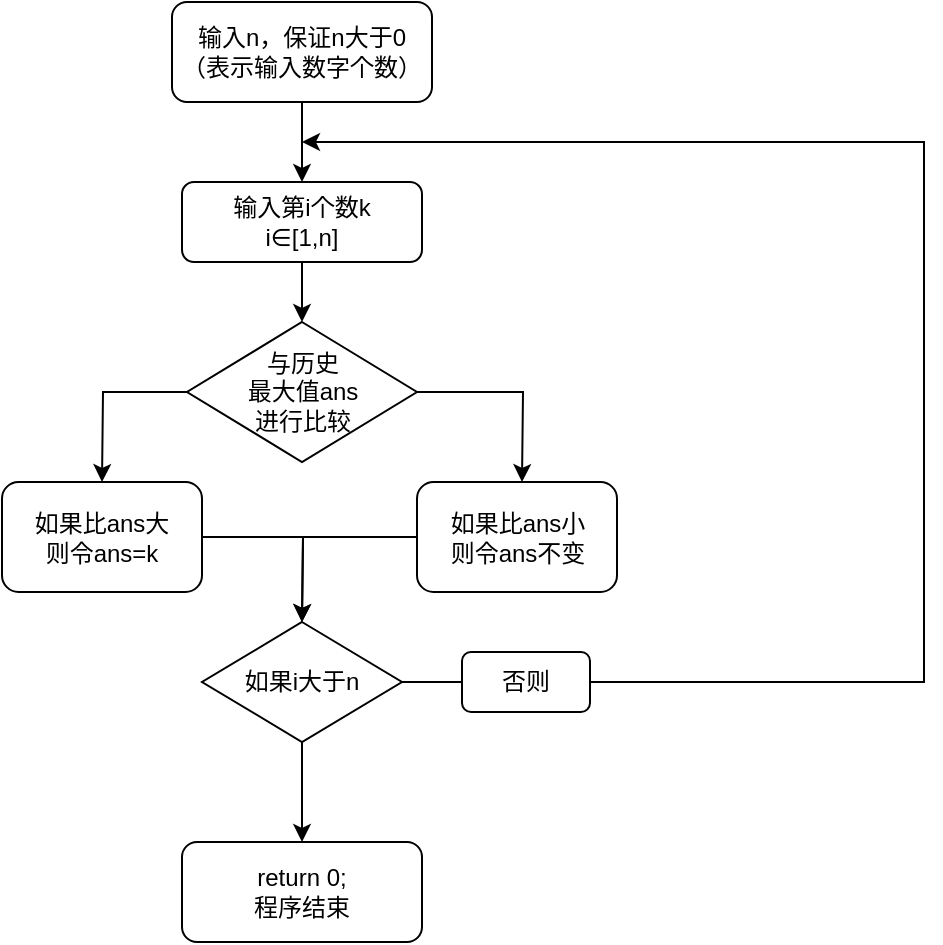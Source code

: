 <mxfile version="23.1.5" type="device">
  <diagram id="C5RBs43oDa-KdzZeNtuy" name="Page-1">
    <mxGraphModel dx="1036" dy="614" grid="1" gridSize="10" guides="1" tooltips="1" connect="1" arrows="1" fold="1" page="1" pageScale="1" pageWidth="827" pageHeight="1169" math="0" shadow="0">
      <root>
        <mxCell id="WIyWlLk6GJQsqaUBKTNV-0" />
        <mxCell id="WIyWlLk6GJQsqaUBKTNV-1" parent="WIyWlLk6GJQsqaUBKTNV-0" />
        <mxCell id="Bf98omlP5wEKzuWhZzkC-3" value="" style="edgeStyle=orthogonalEdgeStyle;rounded=0;orthogonalLoop=1;jettySize=auto;html=1;movable=1;resizable=1;rotatable=1;deletable=1;editable=1;locked=0;connectable=1;" edge="1" parent="WIyWlLk6GJQsqaUBKTNV-1" source="WIyWlLk6GJQsqaUBKTNV-3" target="Bf98omlP5wEKzuWhZzkC-1">
          <mxGeometry relative="1" as="geometry" />
        </mxCell>
        <mxCell id="WIyWlLk6GJQsqaUBKTNV-3" value="输入n，保证n大于0&lt;br&gt;（表示输入数字个数）" style="rounded=1;whiteSpace=wrap;html=1;fontSize=12;glass=0;strokeWidth=1;shadow=0;movable=1;resizable=1;rotatable=1;deletable=1;editable=1;locked=0;connectable=1;" parent="WIyWlLk6GJQsqaUBKTNV-1" vertex="1">
          <mxGeometry x="268" y="170" width="130" height="50" as="geometry" />
        </mxCell>
        <mxCell id="Bf98omlP5wEKzuWhZzkC-7" value="" style="edgeStyle=orthogonalEdgeStyle;rounded=0;orthogonalLoop=1;jettySize=auto;html=1;movable=1;resizable=1;rotatable=1;deletable=1;editable=1;locked=0;connectable=1;" edge="1" parent="WIyWlLk6GJQsqaUBKTNV-1" source="Bf98omlP5wEKzuWhZzkC-1" target="Bf98omlP5wEKzuWhZzkC-6">
          <mxGeometry relative="1" as="geometry" />
        </mxCell>
        <mxCell id="Bf98omlP5wEKzuWhZzkC-1" value="输入第i个数k&lt;br&gt;i∈[1,n]" style="rounded=1;whiteSpace=wrap;html=1;movable=1;resizable=1;rotatable=1;deletable=1;editable=1;locked=0;connectable=1;" vertex="1" parent="WIyWlLk6GJQsqaUBKTNV-1">
          <mxGeometry x="273" y="260" width="120" height="40" as="geometry" />
        </mxCell>
        <mxCell id="Bf98omlP5wEKzuWhZzkC-12" style="edgeStyle=orthogonalEdgeStyle;rounded=0;orthogonalLoop=1;jettySize=auto;html=1;movable=1;resizable=1;rotatable=1;deletable=1;editable=1;locked=0;connectable=1;" edge="1" parent="WIyWlLk6GJQsqaUBKTNV-1" source="Bf98omlP5wEKzuWhZzkC-6">
          <mxGeometry relative="1" as="geometry">
            <mxPoint x="233" y="410" as="targetPoint" />
          </mxGeometry>
        </mxCell>
        <mxCell id="Bf98omlP5wEKzuWhZzkC-13" style="edgeStyle=orthogonalEdgeStyle;rounded=0;orthogonalLoop=1;jettySize=auto;html=1;movable=1;resizable=1;rotatable=1;deletable=1;editable=1;locked=0;connectable=1;" edge="1" parent="WIyWlLk6GJQsqaUBKTNV-1" source="Bf98omlP5wEKzuWhZzkC-6">
          <mxGeometry relative="1" as="geometry">
            <mxPoint x="443" y="410" as="targetPoint" />
          </mxGeometry>
        </mxCell>
        <mxCell id="Bf98omlP5wEKzuWhZzkC-6" value="与历史&lt;br&gt;最大值ans&lt;br&gt;进行比较" style="rhombus;whiteSpace=wrap;html=1;movable=1;resizable=1;rotatable=1;deletable=1;editable=1;locked=0;connectable=1;" vertex="1" parent="WIyWlLk6GJQsqaUBKTNV-1">
          <mxGeometry x="275.5" y="330" width="115" height="70" as="geometry" />
        </mxCell>
        <mxCell id="Bf98omlP5wEKzuWhZzkC-17" style="edgeStyle=orthogonalEdgeStyle;rounded=0;orthogonalLoop=1;jettySize=auto;html=1;movable=1;resizable=1;rotatable=1;deletable=1;editable=1;locked=0;connectable=1;" edge="1" parent="WIyWlLk6GJQsqaUBKTNV-1" source="Bf98omlP5wEKzuWhZzkC-8">
          <mxGeometry relative="1" as="geometry">
            <mxPoint x="333" y="480" as="targetPoint" />
          </mxGeometry>
        </mxCell>
        <mxCell id="Bf98omlP5wEKzuWhZzkC-8" value="如果比ans大&lt;br&gt;则令ans=k" style="rounded=1;whiteSpace=wrap;html=1;movable=1;resizable=1;rotatable=1;deletable=1;editable=1;locked=0;connectable=1;" vertex="1" parent="WIyWlLk6GJQsqaUBKTNV-1">
          <mxGeometry x="183" y="410" width="100" height="55" as="geometry" />
        </mxCell>
        <mxCell id="Bf98omlP5wEKzuWhZzkC-18" style="edgeStyle=orthogonalEdgeStyle;rounded=0;orthogonalLoop=1;jettySize=auto;html=1;movable=1;resizable=1;rotatable=1;deletable=1;editable=1;locked=0;connectable=1;" edge="1" parent="WIyWlLk6GJQsqaUBKTNV-1" source="Bf98omlP5wEKzuWhZzkC-10">
          <mxGeometry relative="1" as="geometry">
            <mxPoint x="333" y="480" as="targetPoint" />
          </mxGeometry>
        </mxCell>
        <mxCell id="Bf98omlP5wEKzuWhZzkC-10" value="如果比ans小&lt;br&gt;则令ans不变" style="rounded=1;whiteSpace=wrap;html=1;movable=1;resizable=1;rotatable=1;deletable=1;editable=1;locked=0;connectable=1;" vertex="1" parent="WIyWlLk6GJQsqaUBKTNV-1">
          <mxGeometry x="390.5" y="410" width="100" height="55" as="geometry" />
        </mxCell>
        <mxCell id="Bf98omlP5wEKzuWhZzkC-20" value="" style="edgeStyle=orthogonalEdgeStyle;rounded=0;orthogonalLoop=1;jettySize=auto;html=1;movable=1;resizable=1;rotatable=1;deletable=1;editable=1;locked=0;connectable=1;" edge="1" parent="WIyWlLk6GJQsqaUBKTNV-1" source="Bf98omlP5wEKzuWhZzkC-14" target="Bf98omlP5wEKzuWhZzkC-19">
          <mxGeometry relative="1" as="geometry" />
        </mxCell>
        <mxCell id="Bf98omlP5wEKzuWhZzkC-21" style="edgeStyle=orthogonalEdgeStyle;rounded=0;orthogonalLoop=1;jettySize=auto;html=1;movable=1;resizable=1;rotatable=1;deletable=1;editable=1;locked=0;connectable=1;" edge="1" parent="WIyWlLk6GJQsqaUBKTNV-1" source="Bf98omlP5wEKzuWhZzkC-14">
          <mxGeometry relative="1" as="geometry">
            <mxPoint x="333" y="240" as="targetPoint" />
            <Array as="points">
              <mxPoint x="644" y="510" />
              <mxPoint x="644" y="240" />
            </Array>
          </mxGeometry>
        </mxCell>
        <mxCell id="Bf98omlP5wEKzuWhZzkC-14" value="如果i大于n" style="rhombus;whiteSpace=wrap;html=1;movable=1;resizable=1;rotatable=1;deletable=1;editable=1;locked=0;connectable=1;" vertex="1" parent="WIyWlLk6GJQsqaUBKTNV-1">
          <mxGeometry x="283" y="480" width="100" height="60" as="geometry" />
        </mxCell>
        <mxCell id="Bf98omlP5wEKzuWhZzkC-19" value="return 0;&lt;br&gt;程序结束" style="rounded=1;whiteSpace=wrap;html=1;movable=1;resizable=1;rotatable=1;deletable=1;editable=1;locked=0;connectable=1;" vertex="1" parent="WIyWlLk6GJQsqaUBKTNV-1">
          <mxGeometry x="273" y="590" width="120" height="50" as="geometry" />
        </mxCell>
        <mxCell id="Bf98omlP5wEKzuWhZzkC-22" value="否则" style="rounded=1;whiteSpace=wrap;html=1;movable=1;resizable=1;rotatable=1;deletable=1;editable=1;locked=0;connectable=1;" vertex="1" parent="WIyWlLk6GJQsqaUBKTNV-1">
          <mxGeometry x="413" y="495" width="64" height="30" as="geometry" />
        </mxCell>
      </root>
    </mxGraphModel>
  </diagram>
</mxfile>
